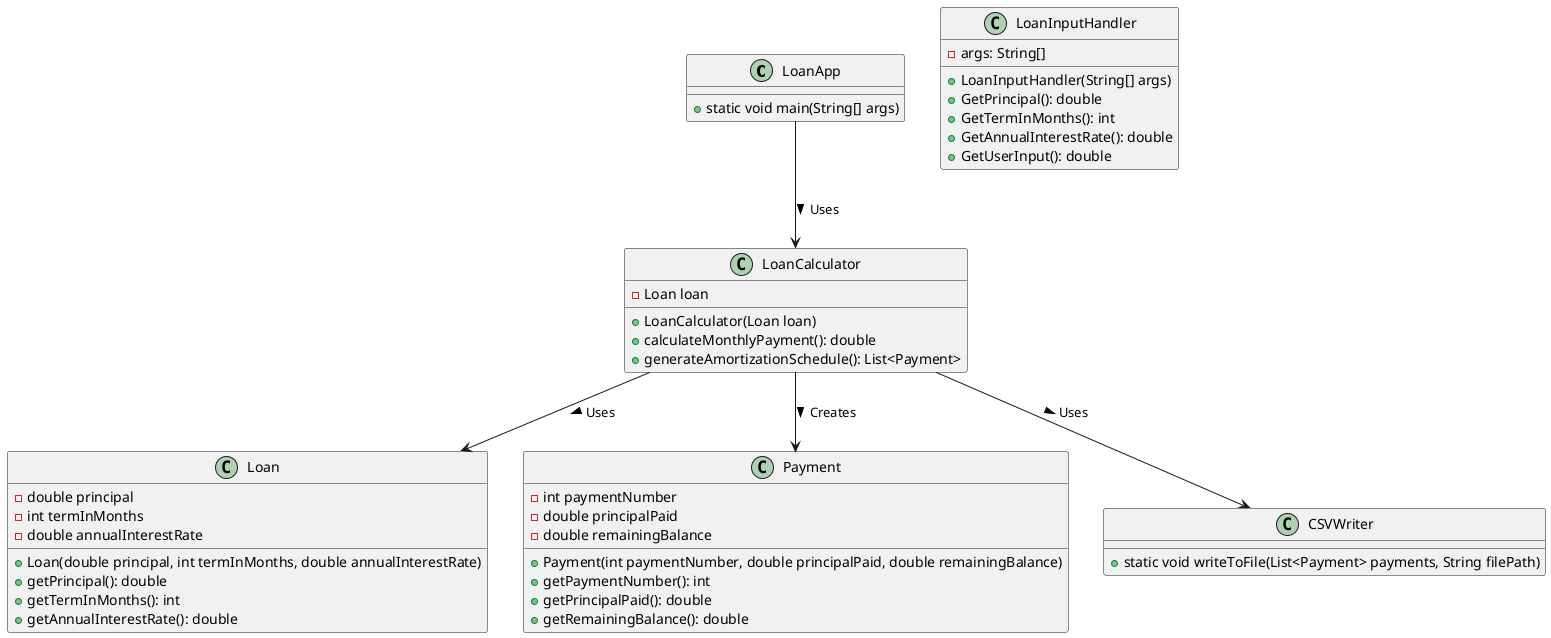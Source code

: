 @startuml loan-management

class LoanApp {
  +static void main(String[] args)
}

class LoanInputHandler {
  -args: String[]
  +LoanInputHandler(String[] args)
  +GetPrincipal(): double
  +GetTermInMonths(): int
  +GetAnnualInterestRate(): double
  +GetUserInput(): double
}

class LoanCalculator {
  -Loan loan
  +LoanCalculator(Loan loan)
  +calculateMonthlyPayment(): double
  +generateAmortizationSchedule(): List<Payment>
}

class Loan {
  -double principal
  -int termInMonths
  -double annualInterestRate
  +Loan(double principal, int termInMonths, double annualInterestRate)
  +getPrincipal(): double
  +getTermInMonths(): int
  +getAnnualInterestRate(): double
}

class Payment {
  -int paymentNumber
  -double principalPaid
  -double remainingBalance
  +Payment(int paymentNumber, double principalPaid, double remainingBalance)
  +getPaymentNumber(): int
  +getPrincipalPaid(): double
  +getRemainingBalance(): double
}

class CSVWriter {
  +static void writeToFile(List<Payment> payments, String filePath)
}

LoanApp --> LoanCalculator : Uses >
LoanCalculator --> Loan : Uses >
LoanCalculator --> Payment : Creates >
LoanCalculator --> CSVWriter : Uses >

@enduml
